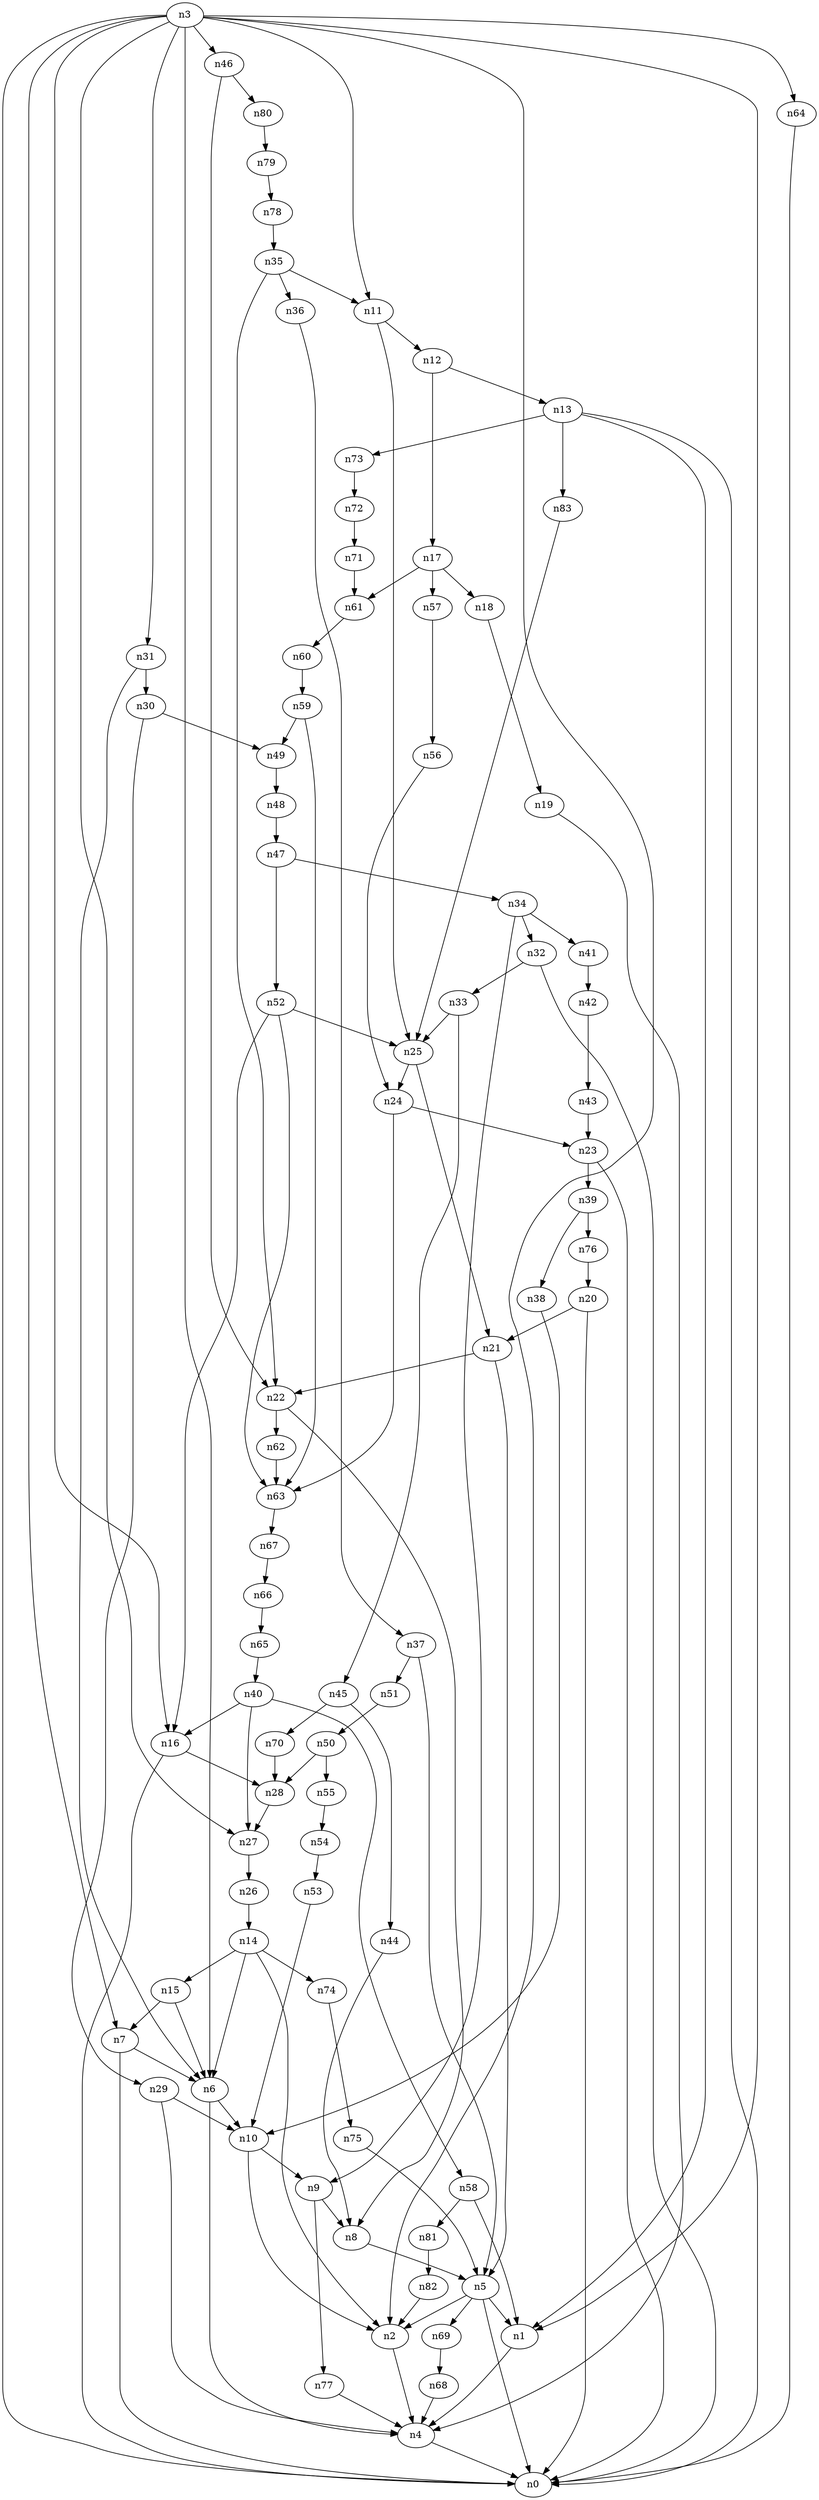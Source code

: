 digraph G {
	n1 -> n4	 [_graphml_id=e4];
	n2 -> n4	 [_graphml_id=e7];
	n3 -> n0	 [_graphml_id=e0];
	n3 -> n1	 [_graphml_id=e3];
	n3 -> n2	 [_graphml_id=e6];
	n3 -> n6	 [_graphml_id=e9];
	n3 -> n7	 [_graphml_id=e12];
	n3 -> n11	 [_graphml_id=e18];
	n3 -> n16	 [_graphml_id=e25];
	n3 -> n27	 [_graphml_id=e44];
	n3 -> n31	 [_graphml_id=e67];
	n3 -> n46	 [_graphml_id=e75];
	n3 -> n64	 [_graphml_id=e105];
	n4 -> n0	 [_graphml_id=e1];
	n5 -> n0	 [_graphml_id=e2];
	n5 -> n1	 [_graphml_id=e5];
	n5 -> n2	 [_graphml_id=e8];
	n5 -> n69	 [_graphml_id=e114];
	n6 -> n4	 [_graphml_id=e10];
	n6 -> n10	 [_graphml_id=e37];
	n7 -> n0	 [_graphml_id=e11];
	n7 -> n6	 [_graphml_id=e13];
	n8 -> n5	 [_graphml_id=e14];
	n9 -> n8	 [_graphml_id=e15];
	n9 -> n77	 [_graphml_id=e128];
	n10 -> n2	 [_graphml_id=e17];
	n10 -> n9	 [_graphml_id=e16];
	n11 -> n12	 [_graphml_id=e19];
	n11 -> n25	 [_graphml_id=e117];
	n12 -> n13	 [_graphml_id=e20];
	n12 -> n17	 [_graphml_id=e28];
	n13 -> n0	 [_graphml_id=e21];
	n13 -> n1	 [_graphml_id=e27];
	n13 -> n73	 [_graphml_id=e121];
	n13 -> n83	 [_graphml_id=e138];
	n14 -> n2	 [_graphml_id=e22];
	n14 -> n6	 [_graphml_id=e47];
	n14 -> n15	 [_graphml_id=e23];
	n14 -> n74	 [_graphml_id=e122];
	n15 -> n6	 [_graphml_id=e57];
	n15 -> n7	 [_graphml_id=e24];
	n16 -> n0	 [_graphml_id=e26];
	n16 -> n28	 [_graphml_id=e46];
	n17 -> n18	 [_graphml_id=e29];
	n17 -> n57	 [_graphml_id=e94];
	n17 -> n61	 [_graphml_id=e101];
	n18 -> n19	 [_graphml_id=e30];
	n19 -> n4	 [_graphml_id=e31];
	n20 -> n0	 [_graphml_id=e32];
	n20 -> n21	 [_graphml_id=e33];
	n21 -> n5	 [_graphml_id=e34];
	n21 -> n22	 [_graphml_id=e35];
	n22 -> n8	 [_graphml_id=e36];
	n22 -> n62	 [_graphml_id=e102];
	n23 -> n0	 [_graphml_id=e38];
	n23 -> n39	 [_graphml_id=e64];
	n24 -> n23	 [_graphml_id=e39];
	n24 -> n63	 [_graphml_id=e129];
	n25 -> n21	 [_graphml_id=e41];
	n25 -> n24	 [_graphml_id=e40];
	n26 -> n14	 [_graphml_id=e42];
	n27 -> n26	 [_graphml_id=e43];
	n28 -> n27	 [_graphml_id=e45];
	n29 -> n4	 [_graphml_id=e77];
	n29 -> n10	 [_graphml_id=e48];
	n30 -> n29	 [_graphml_id=e49];
	n30 -> n49	 [_graphml_id=e81];
	n31 -> n6	 [_graphml_id=e51];
	n31 -> n30	 [_graphml_id=e50];
	n32 -> n0	 [_graphml_id=e52];
	n32 -> n33	 [_graphml_id=e53];
	n33 -> n25	 [_graphml_id=e54];
	n33 -> n45	 [_graphml_id=e74];
	n34 -> n9	 [_graphml_id=e55];
	n34 -> n32	 [_graphml_id=e56];
	n34 -> n41	 [_graphml_id=e68];
	n35 -> n11	 [_graphml_id=e58];
	n35 -> n22	 [_graphml_id=e97];
	n35 -> n36	 [_graphml_id=e59];
	n36 -> n37	 [_graphml_id=e60];
	n37 -> n5	 [_graphml_id=e61];
	n37 -> n51	 [_graphml_id=e84];
	n38 -> n10	 [_graphml_id=e62];
	n39 -> n38	 [_graphml_id=e63];
	n39 -> n76	 [_graphml_id=e125];
	n40 -> n16	 [_graphml_id=e66];
	n40 -> n27	 [_graphml_id=e65];
	n40 -> n58	 [_graphml_id=e96];
	n41 -> n42	 [_graphml_id=e69];
	n42 -> n43	 [_graphml_id=e70];
	n43 -> n23	 [_graphml_id=e71];
	n44 -> n8	 [_graphml_id=e72];
	n45 -> n44	 [_graphml_id=e73];
	n45 -> n70	 [_graphml_id=e115];
	n46 -> n22	 [_graphml_id=e76];
	n46 -> n80	 [_graphml_id=e133];
	n47 -> n34	 [_graphml_id=e78];
	n47 -> n52	 [_graphml_id=e85];
	n48 -> n47	 [_graphml_id=e79];
	n49 -> n48	 [_graphml_id=e80];
	n50 -> n28	 [_graphml_id=e82];
	n50 -> n55	 [_graphml_id=e91];
	n51 -> n50	 [_graphml_id=e83];
	n52 -> n16	 [_graphml_id=e86];
	n52 -> n25	 [_graphml_id=e87];
	n52 -> n63	 [_graphml_id=e107];
	n53 -> n10	 [_graphml_id=e88];
	n54 -> n53	 [_graphml_id=e89];
	n55 -> n54	 [_graphml_id=e90];
	n56 -> n24	 [_graphml_id=e92];
	n57 -> n56	 [_graphml_id=e93];
	n58 -> n1	 [_graphml_id=e95];
	n58 -> n81	 [_graphml_id=e134];
	n59 -> n49	 [_graphml_id=e98];
	n59 -> n63	 [_graphml_id=e104];
	n60 -> n59	 [_graphml_id=e99];
	n61 -> n60	 [_graphml_id=e100];
	n62 -> n63	 [_graphml_id=e103];
	n63 -> n67	 [_graphml_id=e111];
	n64 -> n0	 [_graphml_id=e106];
	n65 -> n40	 [_graphml_id=e108];
	n66 -> n65	 [_graphml_id=e109];
	n67 -> n66	 [_graphml_id=e110];
	n68 -> n4	 [_graphml_id=e112];
	n69 -> n68	 [_graphml_id=e113];
	n70 -> n28	 [_graphml_id=e116];
	n71 -> n61	 [_graphml_id=e118];
	n72 -> n71	 [_graphml_id=e119];
	n73 -> n72	 [_graphml_id=e120];
	n74 -> n75	 [_graphml_id=e123];
	n75 -> n5	 [_graphml_id=e124];
	n76 -> n20	 [_graphml_id=e126];
	n77 -> n4	 [_graphml_id=e127];
	n78 -> n35	 [_graphml_id=e130];
	n79 -> n78	 [_graphml_id=e131];
	n80 -> n79	 [_graphml_id=e132];
	n81 -> n82	 [_graphml_id=e135];
	n82 -> n2	 [_graphml_id=e136];
	n83 -> n25	 [_graphml_id=e137];
}
